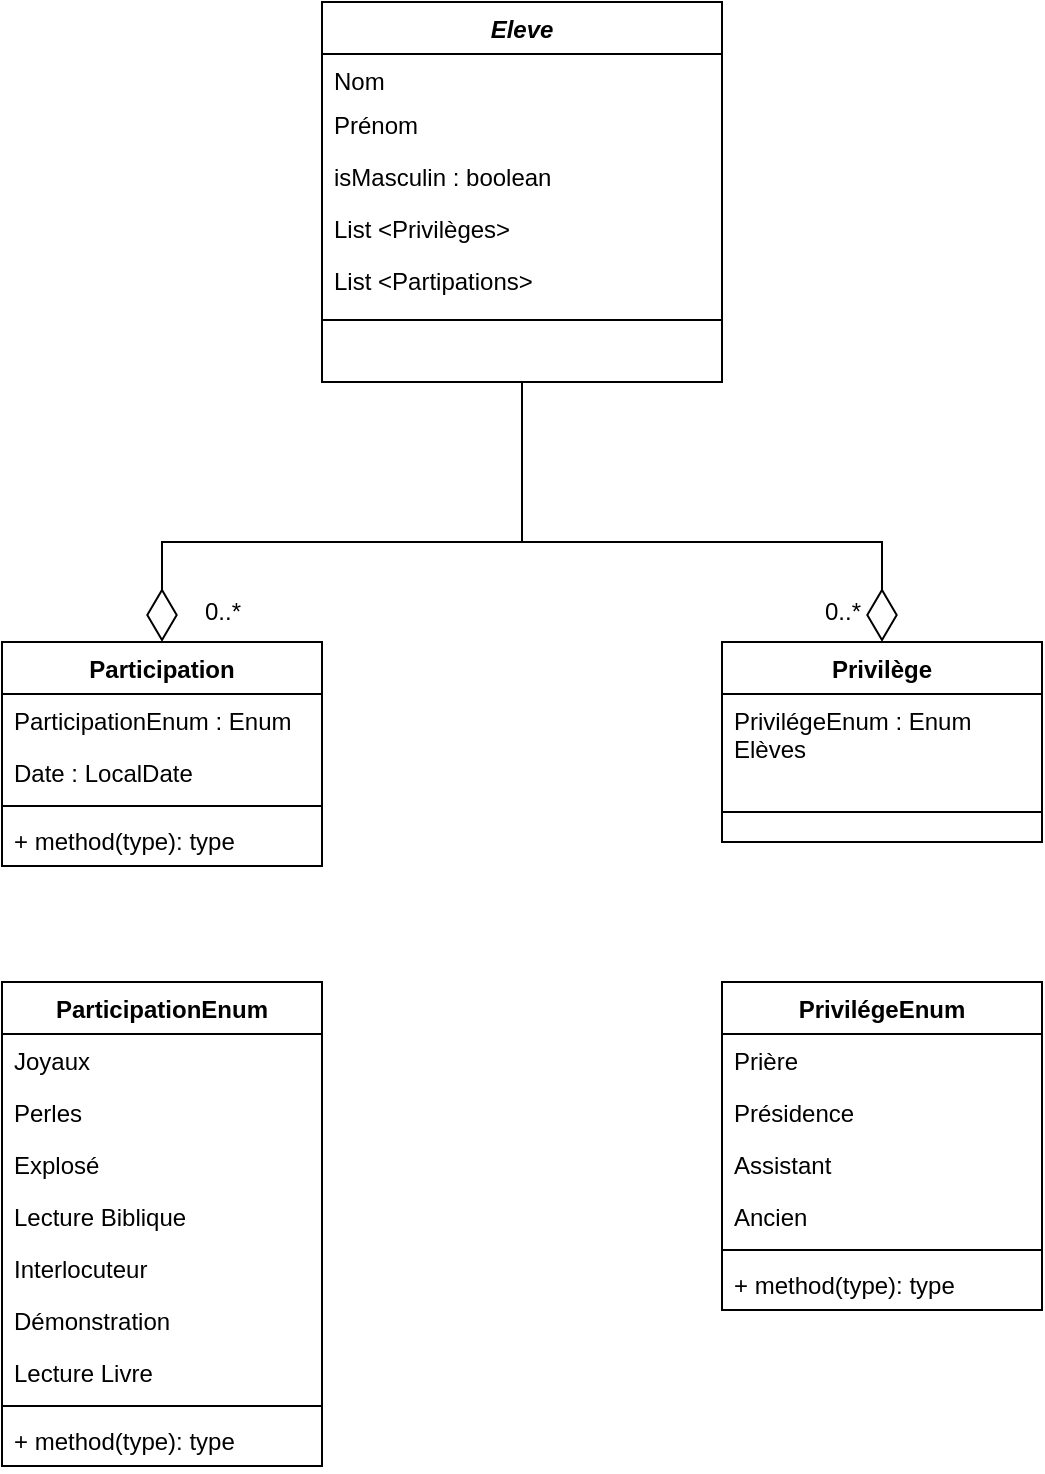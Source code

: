 <mxfile version="24.8.3">
  <diagram id="C5RBs43oDa-KdzZeNtuy" name="Page-1">
    <mxGraphModel dx="1434" dy="827" grid="1" gridSize="10" guides="1" tooltips="1" connect="1" arrows="1" fold="1" page="1" pageScale="1" pageWidth="827" pageHeight="1169" math="0" shadow="0">
      <root>
        <mxCell id="WIyWlLk6GJQsqaUBKTNV-0" />
        <mxCell id="WIyWlLk6GJQsqaUBKTNV-1" parent="WIyWlLk6GJQsqaUBKTNV-0" />
        <mxCell id="zkfFHV4jXpPFQw0GAbJ--0" value="Eleve" style="swimlane;fontStyle=3;align=center;verticalAlign=top;childLayout=stackLayout;horizontal=1;startSize=26;horizontalStack=0;resizeParent=1;resizeLast=0;collapsible=1;marginBottom=0;rounded=0;shadow=0;strokeWidth=1;" parent="WIyWlLk6GJQsqaUBKTNV-1" vertex="1">
          <mxGeometry x="200" y="40" width="200" height="190" as="geometry">
            <mxRectangle x="230" y="140" width="160" height="26" as="alternateBounds" />
          </mxGeometry>
        </mxCell>
        <mxCell id="zkfFHV4jXpPFQw0GAbJ--1" value="Nom" style="text;align=left;verticalAlign=top;spacingLeft=4;spacingRight=4;overflow=hidden;rotatable=0;points=[[0,0.5],[1,0.5]];portConstraint=eastwest;" parent="zkfFHV4jXpPFQw0GAbJ--0" vertex="1">
          <mxGeometry y="26" width="200" height="22" as="geometry" />
        </mxCell>
        <mxCell id="zkfFHV4jXpPFQw0GAbJ--2" value="Prénom" style="text;align=left;verticalAlign=top;spacingLeft=4;spacingRight=4;overflow=hidden;rotatable=0;points=[[0,0.5],[1,0.5]];portConstraint=eastwest;rounded=0;shadow=0;html=0;" parent="zkfFHV4jXpPFQw0GAbJ--0" vertex="1">
          <mxGeometry y="48" width="200" height="26" as="geometry" />
        </mxCell>
        <mxCell id="CoF2pmSrlePLd2iYpmxB-41" value="isMasculin : boolean" style="text;align=left;verticalAlign=top;spacingLeft=4;spacingRight=4;overflow=hidden;rotatable=0;points=[[0,0.5],[1,0.5]];portConstraint=eastwest;rounded=0;shadow=0;html=0;" vertex="1" parent="zkfFHV4jXpPFQw0GAbJ--0">
          <mxGeometry y="74" width="200" height="26" as="geometry" />
        </mxCell>
        <mxCell id="zkfFHV4jXpPFQw0GAbJ--3" value="List &lt;Privilèges&gt;&#xa;" style="text;align=left;verticalAlign=top;spacingLeft=4;spacingRight=4;overflow=hidden;rotatable=0;points=[[0,0.5],[1,0.5]];portConstraint=eastwest;rounded=0;shadow=0;html=0;" parent="zkfFHV4jXpPFQw0GAbJ--0" vertex="1">
          <mxGeometry y="100" width="200" height="26" as="geometry" />
        </mxCell>
        <mxCell id="CoF2pmSrlePLd2iYpmxB-36" value="List &lt;Partipations&gt;" style="text;align=left;verticalAlign=top;spacingLeft=4;spacingRight=4;overflow=hidden;rotatable=0;points=[[0,0.5],[1,0.5]];portConstraint=eastwest;rounded=0;shadow=0;html=0;" vertex="1" parent="zkfFHV4jXpPFQw0GAbJ--0">
          <mxGeometry y="126" width="200" height="26" as="geometry" />
        </mxCell>
        <mxCell id="zkfFHV4jXpPFQw0GAbJ--4" value="" style="line;html=1;strokeWidth=1;align=left;verticalAlign=middle;spacingTop=-1;spacingLeft=3;spacingRight=3;rotatable=0;labelPosition=right;points=[];portConstraint=eastwest;" parent="zkfFHV4jXpPFQw0GAbJ--0" vertex="1">
          <mxGeometry y="152" width="200" height="14" as="geometry" />
        </mxCell>
        <mxCell id="zkfFHV4jXpPFQw0GAbJ--13" value="Privilège&#xa;" style="swimlane;fontStyle=1;align=center;verticalAlign=top;childLayout=stackLayout;horizontal=1;startSize=26;horizontalStack=0;resizeParent=1;resizeLast=0;collapsible=1;marginBottom=0;rounded=0;shadow=0;strokeWidth=1;" parent="WIyWlLk6GJQsqaUBKTNV-1" vertex="1">
          <mxGeometry x="400" y="360" width="160" height="100" as="geometry">
            <mxRectangle x="340" y="380" width="170" height="26" as="alternateBounds" />
          </mxGeometry>
        </mxCell>
        <mxCell id="zkfFHV4jXpPFQw0GAbJ--14" value="PrivilégeEnum : Enum&#xa;Elèves" style="text;align=left;verticalAlign=top;spacingLeft=4;spacingRight=4;overflow=hidden;rotatable=0;points=[[0,0.5],[1,0.5]];portConstraint=eastwest;" parent="zkfFHV4jXpPFQw0GAbJ--13" vertex="1">
          <mxGeometry y="26" width="160" height="44" as="geometry" />
        </mxCell>
        <mxCell id="zkfFHV4jXpPFQw0GAbJ--15" value="" style="line;html=1;strokeWidth=1;align=left;verticalAlign=middle;spacingTop=-1;spacingLeft=3;spacingRight=3;rotatable=0;labelPosition=right;points=[];portConstraint=eastwest;" parent="zkfFHV4jXpPFQw0GAbJ--13" vertex="1">
          <mxGeometry y="70" width="160" height="30" as="geometry" />
        </mxCell>
        <mxCell id="CoF2pmSrlePLd2iYpmxB-6" value="" style="endArrow=diamondThin;endFill=0;endSize=24;html=1;rounded=0;exitX=0.5;exitY=1;exitDx=0;exitDy=0;entryX=0.5;entryY=0;entryDx=0;entryDy=0;" edge="1" parent="WIyWlLk6GJQsqaUBKTNV-1" source="zkfFHV4jXpPFQw0GAbJ--0" target="zkfFHV4jXpPFQw0GAbJ--13">
          <mxGeometry width="160" relative="1" as="geometry">
            <mxPoint x="330" y="270" as="sourcePoint" />
            <mxPoint x="520" y="340" as="targetPoint" />
            <Array as="points">
              <mxPoint x="300" y="310" />
              <mxPoint x="480" y="310" />
            </Array>
          </mxGeometry>
        </mxCell>
        <mxCell id="CoF2pmSrlePLd2iYpmxB-8" value="0..*" style="text;html=1;align=center;verticalAlign=middle;resizable=0;points=[];autosize=1;strokeColor=none;fillColor=none;" vertex="1" parent="WIyWlLk6GJQsqaUBKTNV-1">
          <mxGeometry x="440" y="330" width="40" height="30" as="geometry" />
        </mxCell>
        <mxCell id="CoF2pmSrlePLd2iYpmxB-31" value="Participation" style="swimlane;fontStyle=1;align=center;verticalAlign=top;childLayout=stackLayout;horizontal=1;startSize=26;horizontalStack=0;resizeParent=1;resizeParentMax=0;resizeLast=0;collapsible=1;marginBottom=0;whiteSpace=wrap;html=1;" vertex="1" parent="WIyWlLk6GJQsqaUBKTNV-1">
          <mxGeometry x="40" y="360" width="160" height="112" as="geometry" />
        </mxCell>
        <mxCell id="CoF2pmSrlePLd2iYpmxB-35" value="ParticipationEnum : Enum&lt;div&gt;&lt;br&gt;&lt;/div&gt;" style="text;strokeColor=none;fillColor=none;align=left;verticalAlign=top;spacingLeft=4;spacingRight=4;overflow=hidden;rotatable=0;points=[[0,0.5],[1,0.5]];portConstraint=eastwest;whiteSpace=wrap;html=1;" vertex="1" parent="CoF2pmSrlePLd2iYpmxB-31">
          <mxGeometry y="26" width="160" height="26" as="geometry" />
        </mxCell>
        <mxCell id="CoF2pmSrlePLd2iYpmxB-32" value="&lt;div&gt;Date : LocalDate&lt;/div&gt;" style="text;strokeColor=none;fillColor=none;align=left;verticalAlign=top;spacingLeft=4;spacingRight=4;overflow=hidden;rotatable=0;points=[[0,0.5],[1,0.5]];portConstraint=eastwest;whiteSpace=wrap;html=1;" vertex="1" parent="CoF2pmSrlePLd2iYpmxB-31">
          <mxGeometry y="52" width="160" height="26" as="geometry" />
        </mxCell>
        <mxCell id="CoF2pmSrlePLd2iYpmxB-33" value="" style="line;strokeWidth=1;fillColor=none;align=left;verticalAlign=middle;spacingTop=-1;spacingLeft=3;spacingRight=3;rotatable=0;labelPosition=right;points=[];portConstraint=eastwest;strokeColor=inherit;" vertex="1" parent="CoF2pmSrlePLd2iYpmxB-31">
          <mxGeometry y="78" width="160" height="8" as="geometry" />
        </mxCell>
        <mxCell id="CoF2pmSrlePLd2iYpmxB-34" value="+ method(type): type" style="text;strokeColor=none;fillColor=none;align=left;verticalAlign=top;spacingLeft=4;spacingRight=4;overflow=hidden;rotatable=0;points=[[0,0.5],[1,0.5]];portConstraint=eastwest;whiteSpace=wrap;html=1;" vertex="1" parent="CoF2pmSrlePLd2iYpmxB-31">
          <mxGeometry y="86" width="160" height="26" as="geometry" />
        </mxCell>
        <mxCell id="CoF2pmSrlePLd2iYpmxB-37" value="" style="endArrow=diamondThin;endFill=0;endSize=24;html=1;rounded=0;entryX=0.5;entryY=0;entryDx=0;entryDy=0;exitX=0.5;exitY=1;exitDx=0;exitDy=0;" edge="1" parent="WIyWlLk6GJQsqaUBKTNV-1" source="zkfFHV4jXpPFQw0GAbJ--0" target="CoF2pmSrlePLd2iYpmxB-31">
          <mxGeometry width="160" relative="1" as="geometry">
            <mxPoint x="110" y="320" as="sourcePoint" />
            <mxPoint x="220" y="320" as="targetPoint" />
            <Array as="points">
              <mxPoint x="300" y="310" />
              <mxPoint x="120" y="310" />
            </Array>
          </mxGeometry>
        </mxCell>
        <mxCell id="CoF2pmSrlePLd2iYpmxB-40" value="0..*" style="text;html=1;align=center;verticalAlign=middle;resizable=0;points=[];autosize=1;strokeColor=none;fillColor=none;" vertex="1" parent="WIyWlLk6GJQsqaUBKTNV-1">
          <mxGeometry x="130" y="330" width="40" height="30" as="geometry" />
        </mxCell>
        <mxCell id="CoF2pmSrlePLd2iYpmxB-43" value="ParticipationEnum" style="swimlane;fontStyle=1;align=center;verticalAlign=top;childLayout=stackLayout;horizontal=1;startSize=26;horizontalStack=0;resizeParent=1;resizeParentMax=0;resizeLast=0;collapsible=1;marginBottom=0;whiteSpace=wrap;html=1;" vertex="1" parent="WIyWlLk6GJQsqaUBKTNV-1">
          <mxGeometry x="40" y="530" width="160" height="242" as="geometry" />
        </mxCell>
        <mxCell id="CoF2pmSrlePLd2iYpmxB-44" value="Joyaux&lt;div&gt;&lt;br&gt;&lt;/div&gt;" style="text;strokeColor=none;fillColor=none;align=left;verticalAlign=top;spacingLeft=4;spacingRight=4;overflow=hidden;rotatable=0;points=[[0,0.5],[1,0.5]];portConstraint=eastwest;whiteSpace=wrap;html=1;" vertex="1" parent="CoF2pmSrlePLd2iYpmxB-43">
          <mxGeometry y="26" width="160" height="26" as="geometry" />
        </mxCell>
        <mxCell id="CoF2pmSrlePLd2iYpmxB-47" value="Perles" style="text;strokeColor=none;fillColor=none;align=left;verticalAlign=top;spacingLeft=4;spacingRight=4;overflow=hidden;rotatable=0;points=[[0,0.5],[1,0.5]];portConstraint=eastwest;whiteSpace=wrap;html=1;" vertex="1" parent="CoF2pmSrlePLd2iYpmxB-43">
          <mxGeometry y="52" width="160" height="26" as="geometry" />
        </mxCell>
        <mxCell id="CoF2pmSrlePLd2iYpmxB-49" value="Explosé" style="text;strokeColor=none;fillColor=none;align=left;verticalAlign=top;spacingLeft=4;spacingRight=4;overflow=hidden;rotatable=0;points=[[0,0.5],[1,0.5]];portConstraint=eastwest;whiteSpace=wrap;html=1;" vertex="1" parent="CoF2pmSrlePLd2iYpmxB-43">
          <mxGeometry y="78" width="160" height="26" as="geometry" />
        </mxCell>
        <mxCell id="CoF2pmSrlePLd2iYpmxB-48" value="Lecture Biblique" style="text;strokeColor=none;fillColor=none;align=left;verticalAlign=top;spacingLeft=4;spacingRight=4;overflow=hidden;rotatable=0;points=[[0,0.5],[1,0.5]];portConstraint=eastwest;whiteSpace=wrap;html=1;" vertex="1" parent="CoF2pmSrlePLd2iYpmxB-43">
          <mxGeometry y="104" width="160" height="26" as="geometry" />
        </mxCell>
        <mxCell id="CoF2pmSrlePLd2iYpmxB-50" value="Interlocuteur" style="text;strokeColor=none;fillColor=none;align=left;verticalAlign=top;spacingLeft=4;spacingRight=4;overflow=hidden;rotatable=0;points=[[0,0.5],[1,0.5]];portConstraint=eastwest;whiteSpace=wrap;html=1;" vertex="1" parent="CoF2pmSrlePLd2iYpmxB-43">
          <mxGeometry y="130" width="160" height="26" as="geometry" />
        </mxCell>
        <mxCell id="CoF2pmSrlePLd2iYpmxB-51" value="Démonstration" style="text;strokeColor=none;fillColor=none;align=left;verticalAlign=top;spacingLeft=4;spacingRight=4;overflow=hidden;rotatable=0;points=[[0,0.5],[1,0.5]];portConstraint=eastwest;whiteSpace=wrap;html=1;" vertex="1" parent="CoF2pmSrlePLd2iYpmxB-43">
          <mxGeometry y="156" width="160" height="26" as="geometry" />
        </mxCell>
        <mxCell id="CoF2pmSrlePLd2iYpmxB-52" value="Lecture Livre" style="text;strokeColor=none;fillColor=none;align=left;verticalAlign=top;spacingLeft=4;spacingRight=4;overflow=hidden;rotatable=0;points=[[0,0.5],[1,0.5]];portConstraint=eastwest;whiteSpace=wrap;html=1;" vertex="1" parent="CoF2pmSrlePLd2iYpmxB-43">
          <mxGeometry y="182" width="160" height="26" as="geometry" />
        </mxCell>
        <mxCell id="CoF2pmSrlePLd2iYpmxB-45" value="" style="line;strokeWidth=1;fillColor=none;align=left;verticalAlign=middle;spacingTop=-1;spacingLeft=3;spacingRight=3;rotatable=0;labelPosition=right;points=[];portConstraint=eastwest;strokeColor=inherit;" vertex="1" parent="CoF2pmSrlePLd2iYpmxB-43">
          <mxGeometry y="208" width="160" height="8" as="geometry" />
        </mxCell>
        <mxCell id="CoF2pmSrlePLd2iYpmxB-46" value="+ method(type): type" style="text;strokeColor=none;fillColor=none;align=left;verticalAlign=top;spacingLeft=4;spacingRight=4;overflow=hidden;rotatable=0;points=[[0,0.5],[1,0.5]];portConstraint=eastwest;whiteSpace=wrap;html=1;" vertex="1" parent="CoF2pmSrlePLd2iYpmxB-43">
          <mxGeometry y="216" width="160" height="26" as="geometry" />
        </mxCell>
        <mxCell id="CoF2pmSrlePLd2iYpmxB-53" value="PrivilégeEnum" style="swimlane;fontStyle=1;align=center;verticalAlign=top;childLayout=stackLayout;horizontal=1;startSize=26;horizontalStack=0;resizeParent=1;resizeParentMax=0;resizeLast=0;collapsible=1;marginBottom=0;whiteSpace=wrap;html=1;" vertex="1" parent="WIyWlLk6GJQsqaUBKTNV-1">
          <mxGeometry x="400" y="530" width="160" height="164" as="geometry" />
        </mxCell>
        <mxCell id="CoF2pmSrlePLd2iYpmxB-54" value="Prière" style="text;strokeColor=none;fillColor=none;align=left;verticalAlign=top;spacingLeft=4;spacingRight=4;overflow=hidden;rotatable=0;points=[[0,0.5],[1,0.5]];portConstraint=eastwest;whiteSpace=wrap;html=1;" vertex="1" parent="CoF2pmSrlePLd2iYpmxB-53">
          <mxGeometry y="26" width="160" height="26" as="geometry" />
        </mxCell>
        <mxCell id="CoF2pmSrlePLd2iYpmxB-57" value="Présidence" style="text;strokeColor=none;fillColor=none;align=left;verticalAlign=top;spacingLeft=4;spacingRight=4;overflow=hidden;rotatable=0;points=[[0,0.5],[1,0.5]];portConstraint=eastwest;whiteSpace=wrap;html=1;" vertex="1" parent="CoF2pmSrlePLd2iYpmxB-53">
          <mxGeometry y="52" width="160" height="26" as="geometry" />
        </mxCell>
        <mxCell id="CoF2pmSrlePLd2iYpmxB-58" value="Assistant" style="text;strokeColor=none;fillColor=none;align=left;verticalAlign=top;spacingLeft=4;spacingRight=4;overflow=hidden;rotatable=0;points=[[0,0.5],[1,0.5]];portConstraint=eastwest;whiteSpace=wrap;html=1;" vertex="1" parent="CoF2pmSrlePLd2iYpmxB-53">
          <mxGeometry y="78" width="160" height="26" as="geometry" />
        </mxCell>
        <mxCell id="CoF2pmSrlePLd2iYpmxB-59" value="Ancien" style="text;strokeColor=none;fillColor=none;align=left;verticalAlign=top;spacingLeft=4;spacingRight=4;overflow=hidden;rotatable=0;points=[[0,0.5],[1,0.5]];portConstraint=eastwest;whiteSpace=wrap;html=1;" vertex="1" parent="CoF2pmSrlePLd2iYpmxB-53">
          <mxGeometry y="104" width="160" height="26" as="geometry" />
        </mxCell>
        <mxCell id="CoF2pmSrlePLd2iYpmxB-55" value="" style="line;strokeWidth=1;fillColor=none;align=left;verticalAlign=middle;spacingTop=-1;spacingLeft=3;spacingRight=3;rotatable=0;labelPosition=right;points=[];portConstraint=eastwest;strokeColor=inherit;" vertex="1" parent="CoF2pmSrlePLd2iYpmxB-53">
          <mxGeometry y="130" width="160" height="8" as="geometry" />
        </mxCell>
        <mxCell id="CoF2pmSrlePLd2iYpmxB-56" value="+ method(type): type" style="text;strokeColor=none;fillColor=none;align=left;verticalAlign=top;spacingLeft=4;spacingRight=4;overflow=hidden;rotatable=0;points=[[0,0.5],[1,0.5]];portConstraint=eastwest;whiteSpace=wrap;html=1;" vertex="1" parent="CoF2pmSrlePLd2iYpmxB-53">
          <mxGeometry y="138" width="160" height="26" as="geometry" />
        </mxCell>
      </root>
    </mxGraphModel>
  </diagram>
</mxfile>

